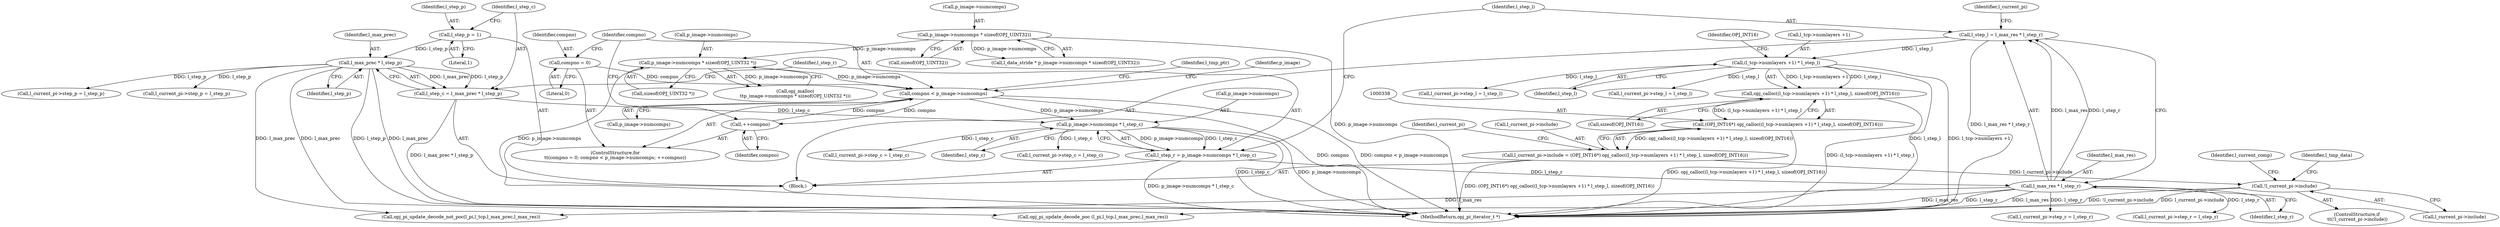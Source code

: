 digraph "0_openjpeg_c16bc057ba3f125051c9966cf1f5b68a05681de4@API" {
"1000339" [label="(Call,opj_calloc((l_tcp->numlayers +1) * l_step_l, sizeof(OPJ_INT16)))"];
"1000340" [label="(Call,(l_tcp->numlayers +1) * l_step_l)"];
"1000325" [label="(Call,l_step_l = l_max_res * l_step_r)"];
"1000327" [label="(Call,l_max_res * l_step_r)"];
"1000318" [label="(Call,l_step_r = p_image->numcomps * l_step_c)"];
"1000320" [label="(Call,p_image->numcomps * l_step_c)"];
"1000273" [label="(Call,compno < p_image->numcomps)"];
"1000270" [label="(Call,compno = 0)"];
"1000278" [label="(Call,++compno)"];
"1000236" [label="(Call,p_image->numcomps * sizeof(OPJ_UINT32 *))"];
"1000219" [label="(Call,p_image->numcomps * sizeof(OPJ_UINT32))"];
"1000313" [label="(Call,l_step_c = l_max_prec * l_step_p)"];
"1000315" [label="(Call,l_max_prec * l_step_p)"];
"1000310" [label="(Call,l_step_p = 1)"];
"1000337" [label="(Call,(OPJ_INT16*) opj_calloc((l_tcp->numlayers +1) * l_step_l, sizeof(OPJ_INT16)))"];
"1000333" [label="(Call,l_current_pi->include = (OPJ_INT16*) opj_calloc((l_tcp->numlayers +1) * l_step_l, sizeof(OPJ_INT16)))"];
"1000350" [label="(Call,!l_current_pi->include)"];
"1000334" [label="(Call,l_current_pi->include)"];
"1000682" [label="(Call,opj_pi_update_decode_poc (l_pi,l_tcp,l_max_prec,l_max_res))"];
"1000219" [label="(Call,p_image->numcomps * sizeof(OPJ_UINT32))"];
"1000341" [label="(Call,l_tcp->numlayers +1)"];
"1000314" [label="(Identifier,l_step_c)"];
"1000269" [label="(ControlStructure,for\n\t\t(compno = 0; compno < p_image->numcomps; ++compno))"];
"1000217" [label="(Call,l_data_stride * p_image->numcomps * sizeof(OPJ_UINT32))"];
"1000274" [label="(Identifier,compno)"];
"1000350" [label="(Call,!l_current_pi->include)"];
"1000321" [label="(Call,p_image->numcomps)"];
"1000271" [label="(Identifier,compno)"];
"1000310" [label="(Call,l_step_p = 1)"];
"1000311" [label="(Identifier,l_step_p)"];
"1000317" [label="(Identifier,l_step_p)"];
"1000339" [label="(Call,opj_calloc((l_tcp->numlayers +1) * l_step_l, sizeof(OPJ_INT16)))"];
"1000325" [label="(Call,l_step_l = l_max_res * l_step_r)"];
"1000696" [label="(MethodReturn,opj_pi_iterator_t *)"];
"1000320" [label="(Call,p_image->numcomps * l_step_c)"];
"1000235" [label="(Call,opj_malloc(\n\t\tp_image->numcomps * sizeof(OPJ_UINT32 *)))"];
"1000349" [label="(ControlStructure,if\n \t\t(!l_current_pi->include))"];
"1000356" [label="(Identifier,l_tmp_data)"];
"1000328" [label="(Identifier,l_max_res)"];
"1000333" [label="(Call,l_current_pi->include = (OPJ_INT16*) opj_calloc((l_tcp->numlayers +1) * l_step_l, sizeof(OPJ_INT16)))"];
"1000556" [label="(Call,l_current_pi->step_c = l_step_c)"];
"1000283" [label="(Identifier,l_tmp_ptr)"];
"1000324" [label="(Identifier,l_step_c)"];
"1000273" [label="(Call,compno < p_image->numcomps)"];
"1000312" [label="(Literal,1)"];
"1000566" [label="(Call,l_current_pi->step_l = l_step_l)"];
"1000326" [label="(Identifier,l_step_l)"];
"1000290" [label="(Identifier,p_image)"];
"1000399" [label="(Call,l_current_pi->step_p = l_step_p)"];
"1000404" [label="(Call,l_current_pi->step_c = l_step_c)"];
"1000313" [label="(Call,l_step_c = l_max_prec * l_step_p)"];
"1000346" [label="(Identifier,l_step_l)"];
"1000414" [label="(Call,l_current_pi->step_l = l_step_l)"];
"1000126" [label="(Block,)"];
"1000689" [label="(Call,opj_pi_update_decode_not_poc(l_pi,l_tcp,l_max_prec,l_max_res))"];
"1000270" [label="(Call,compno = 0)"];
"1000240" [label="(Call,sizeof(OPJ_UINT32 *))"];
"1000237" [label="(Call,p_image->numcomps)"];
"1000220" [label="(Call,p_image->numcomps)"];
"1000315" [label="(Call,l_max_prec * l_step_p)"];
"1000352" [label="(Identifier,l_current_pi)"];
"1000236" [label="(Call,p_image->numcomps * sizeof(OPJ_UINT32 *))"];
"1000340" [label="(Call,(l_tcp->numlayers +1) * l_step_l)"];
"1000272" [label="(Literal,0)"];
"1000316" [label="(Identifier,l_max_prec)"];
"1000223" [label="(Call,sizeof(OPJ_UINT32))"];
"1000551" [label="(Call,l_current_pi->step_p = l_step_p)"];
"1000329" [label="(Identifier,l_step_r)"];
"1000318" [label="(Call,l_step_r = p_image->numcomps * l_step_c)"];
"1000275" [label="(Call,p_image->numcomps)"];
"1000327" [label="(Call,l_max_res * l_step_r)"];
"1000319" [label="(Identifier,l_step_r)"];
"1000365" [label="(Identifier,l_current_comp)"];
"1000348" [label="(Identifier,OPJ_INT16)"];
"1000331" [label="(Identifier,l_current_pi)"];
"1000278" [label="(Call,++compno)"];
"1000351" [label="(Call,l_current_pi->include)"];
"1000561" [label="(Call,l_current_pi->step_r = l_step_r)"];
"1000409" [label="(Call,l_current_pi->step_r = l_step_r)"];
"1000279" [label="(Identifier,compno)"];
"1000337" [label="(Call,(OPJ_INT16*) opj_calloc((l_tcp->numlayers +1) * l_step_l, sizeof(OPJ_INT16)))"];
"1000347" [label="(Call,sizeof(OPJ_INT16))"];
"1000339" -> "1000337"  [label="AST: "];
"1000339" -> "1000347"  [label="CFG: "];
"1000340" -> "1000339"  [label="AST: "];
"1000347" -> "1000339"  [label="AST: "];
"1000337" -> "1000339"  [label="CFG: "];
"1000339" -> "1000696"  [label="DDG: (l_tcp->numlayers +1) * l_step_l"];
"1000339" -> "1000337"  [label="DDG: (l_tcp->numlayers +1) * l_step_l"];
"1000340" -> "1000339"  [label="DDG: l_tcp->numlayers +1"];
"1000340" -> "1000339"  [label="DDG: l_step_l"];
"1000340" -> "1000346"  [label="CFG: "];
"1000341" -> "1000340"  [label="AST: "];
"1000346" -> "1000340"  [label="AST: "];
"1000348" -> "1000340"  [label="CFG: "];
"1000340" -> "1000696"  [label="DDG: l_step_l"];
"1000340" -> "1000696"  [label="DDG: l_tcp->numlayers +1"];
"1000325" -> "1000340"  [label="DDG: l_step_l"];
"1000340" -> "1000414"  [label="DDG: l_step_l"];
"1000340" -> "1000566"  [label="DDG: l_step_l"];
"1000325" -> "1000126"  [label="AST: "];
"1000325" -> "1000327"  [label="CFG: "];
"1000326" -> "1000325"  [label="AST: "];
"1000327" -> "1000325"  [label="AST: "];
"1000331" -> "1000325"  [label="CFG: "];
"1000325" -> "1000696"  [label="DDG: l_max_res * l_step_r"];
"1000327" -> "1000325"  [label="DDG: l_max_res"];
"1000327" -> "1000325"  [label="DDG: l_step_r"];
"1000327" -> "1000329"  [label="CFG: "];
"1000328" -> "1000327"  [label="AST: "];
"1000329" -> "1000327"  [label="AST: "];
"1000327" -> "1000696"  [label="DDG: l_max_res"];
"1000327" -> "1000696"  [label="DDG: l_step_r"];
"1000318" -> "1000327"  [label="DDG: l_step_r"];
"1000327" -> "1000409"  [label="DDG: l_step_r"];
"1000327" -> "1000561"  [label="DDG: l_step_r"];
"1000327" -> "1000682"  [label="DDG: l_max_res"];
"1000327" -> "1000689"  [label="DDG: l_max_res"];
"1000318" -> "1000126"  [label="AST: "];
"1000318" -> "1000320"  [label="CFG: "];
"1000319" -> "1000318"  [label="AST: "];
"1000320" -> "1000318"  [label="AST: "];
"1000326" -> "1000318"  [label="CFG: "];
"1000318" -> "1000696"  [label="DDG: p_image->numcomps * l_step_c"];
"1000320" -> "1000318"  [label="DDG: p_image->numcomps"];
"1000320" -> "1000318"  [label="DDG: l_step_c"];
"1000320" -> "1000324"  [label="CFG: "];
"1000321" -> "1000320"  [label="AST: "];
"1000324" -> "1000320"  [label="AST: "];
"1000320" -> "1000696"  [label="DDG: l_step_c"];
"1000320" -> "1000696"  [label="DDG: p_image->numcomps"];
"1000273" -> "1000320"  [label="DDG: p_image->numcomps"];
"1000313" -> "1000320"  [label="DDG: l_step_c"];
"1000320" -> "1000404"  [label="DDG: l_step_c"];
"1000320" -> "1000556"  [label="DDG: l_step_c"];
"1000273" -> "1000269"  [label="AST: "];
"1000273" -> "1000275"  [label="CFG: "];
"1000274" -> "1000273"  [label="AST: "];
"1000275" -> "1000273"  [label="AST: "];
"1000283" -> "1000273"  [label="CFG: "];
"1000290" -> "1000273"  [label="CFG: "];
"1000273" -> "1000696"  [label="DDG: compno"];
"1000273" -> "1000696"  [label="DDG: compno < p_image->numcomps"];
"1000270" -> "1000273"  [label="DDG: compno"];
"1000278" -> "1000273"  [label="DDG: compno"];
"1000236" -> "1000273"  [label="DDG: p_image->numcomps"];
"1000273" -> "1000278"  [label="DDG: compno"];
"1000270" -> "1000269"  [label="AST: "];
"1000270" -> "1000272"  [label="CFG: "];
"1000271" -> "1000270"  [label="AST: "];
"1000272" -> "1000270"  [label="AST: "];
"1000274" -> "1000270"  [label="CFG: "];
"1000278" -> "1000269"  [label="AST: "];
"1000278" -> "1000279"  [label="CFG: "];
"1000279" -> "1000278"  [label="AST: "];
"1000274" -> "1000278"  [label="CFG: "];
"1000236" -> "1000235"  [label="AST: "];
"1000236" -> "1000240"  [label="CFG: "];
"1000237" -> "1000236"  [label="AST: "];
"1000240" -> "1000236"  [label="AST: "];
"1000235" -> "1000236"  [label="CFG: "];
"1000236" -> "1000696"  [label="DDG: p_image->numcomps"];
"1000236" -> "1000235"  [label="DDG: p_image->numcomps"];
"1000219" -> "1000236"  [label="DDG: p_image->numcomps"];
"1000219" -> "1000217"  [label="AST: "];
"1000219" -> "1000223"  [label="CFG: "];
"1000220" -> "1000219"  [label="AST: "];
"1000223" -> "1000219"  [label="AST: "];
"1000217" -> "1000219"  [label="CFG: "];
"1000219" -> "1000696"  [label="DDG: p_image->numcomps"];
"1000219" -> "1000217"  [label="DDG: p_image->numcomps"];
"1000313" -> "1000126"  [label="AST: "];
"1000313" -> "1000315"  [label="CFG: "];
"1000314" -> "1000313"  [label="AST: "];
"1000315" -> "1000313"  [label="AST: "];
"1000319" -> "1000313"  [label="CFG: "];
"1000313" -> "1000696"  [label="DDG: l_max_prec * l_step_p"];
"1000315" -> "1000313"  [label="DDG: l_max_prec"];
"1000315" -> "1000313"  [label="DDG: l_step_p"];
"1000315" -> "1000317"  [label="CFG: "];
"1000316" -> "1000315"  [label="AST: "];
"1000317" -> "1000315"  [label="AST: "];
"1000315" -> "1000696"  [label="DDG: l_max_prec"];
"1000315" -> "1000696"  [label="DDG: l_step_p"];
"1000310" -> "1000315"  [label="DDG: l_step_p"];
"1000315" -> "1000399"  [label="DDG: l_step_p"];
"1000315" -> "1000551"  [label="DDG: l_step_p"];
"1000315" -> "1000682"  [label="DDG: l_max_prec"];
"1000315" -> "1000689"  [label="DDG: l_max_prec"];
"1000310" -> "1000126"  [label="AST: "];
"1000310" -> "1000312"  [label="CFG: "];
"1000311" -> "1000310"  [label="AST: "];
"1000312" -> "1000310"  [label="AST: "];
"1000314" -> "1000310"  [label="CFG: "];
"1000337" -> "1000333"  [label="AST: "];
"1000338" -> "1000337"  [label="AST: "];
"1000333" -> "1000337"  [label="CFG: "];
"1000337" -> "1000696"  [label="DDG: opj_calloc((l_tcp->numlayers +1) * l_step_l, sizeof(OPJ_INT16))"];
"1000337" -> "1000333"  [label="DDG: opj_calloc((l_tcp->numlayers +1) * l_step_l, sizeof(OPJ_INT16))"];
"1000333" -> "1000126"  [label="AST: "];
"1000334" -> "1000333"  [label="AST: "];
"1000352" -> "1000333"  [label="CFG: "];
"1000333" -> "1000696"  [label="DDG: (OPJ_INT16*) opj_calloc((l_tcp->numlayers +1) * l_step_l, sizeof(OPJ_INT16))"];
"1000333" -> "1000350"  [label="DDG: l_current_pi->include"];
"1000350" -> "1000349"  [label="AST: "];
"1000350" -> "1000351"  [label="CFG: "];
"1000351" -> "1000350"  [label="AST: "];
"1000356" -> "1000350"  [label="CFG: "];
"1000365" -> "1000350"  [label="CFG: "];
"1000350" -> "1000696"  [label="DDG: l_current_pi->include"];
"1000350" -> "1000696"  [label="DDG: !l_current_pi->include"];
}

